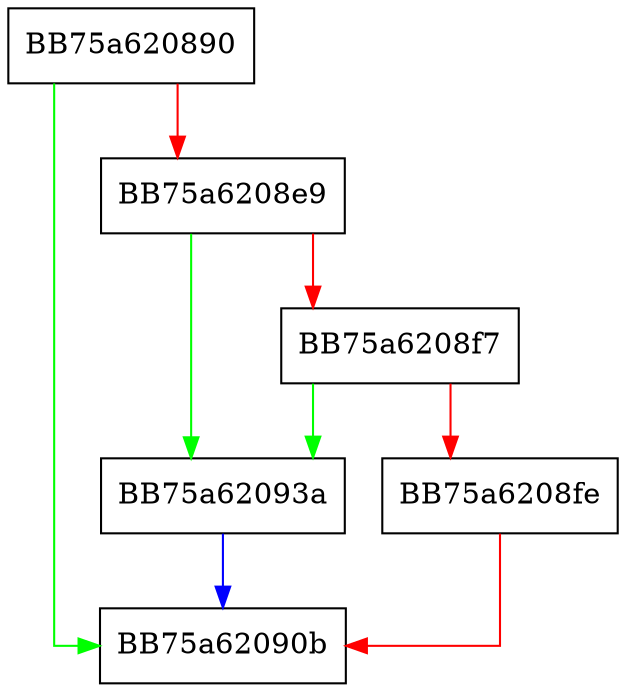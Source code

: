 digraph renderLogMsg {
  node [shape="box"];
  graph [splines=ortho];
  BB75a620890 -> BB75a62090b [color="green"];
  BB75a620890 -> BB75a6208e9 [color="red"];
  BB75a6208e9 -> BB75a62093a [color="green"];
  BB75a6208e9 -> BB75a6208f7 [color="red"];
  BB75a6208f7 -> BB75a62093a [color="green"];
  BB75a6208f7 -> BB75a6208fe [color="red"];
  BB75a6208fe -> BB75a62090b [color="red"];
  BB75a62093a -> BB75a62090b [color="blue"];
}